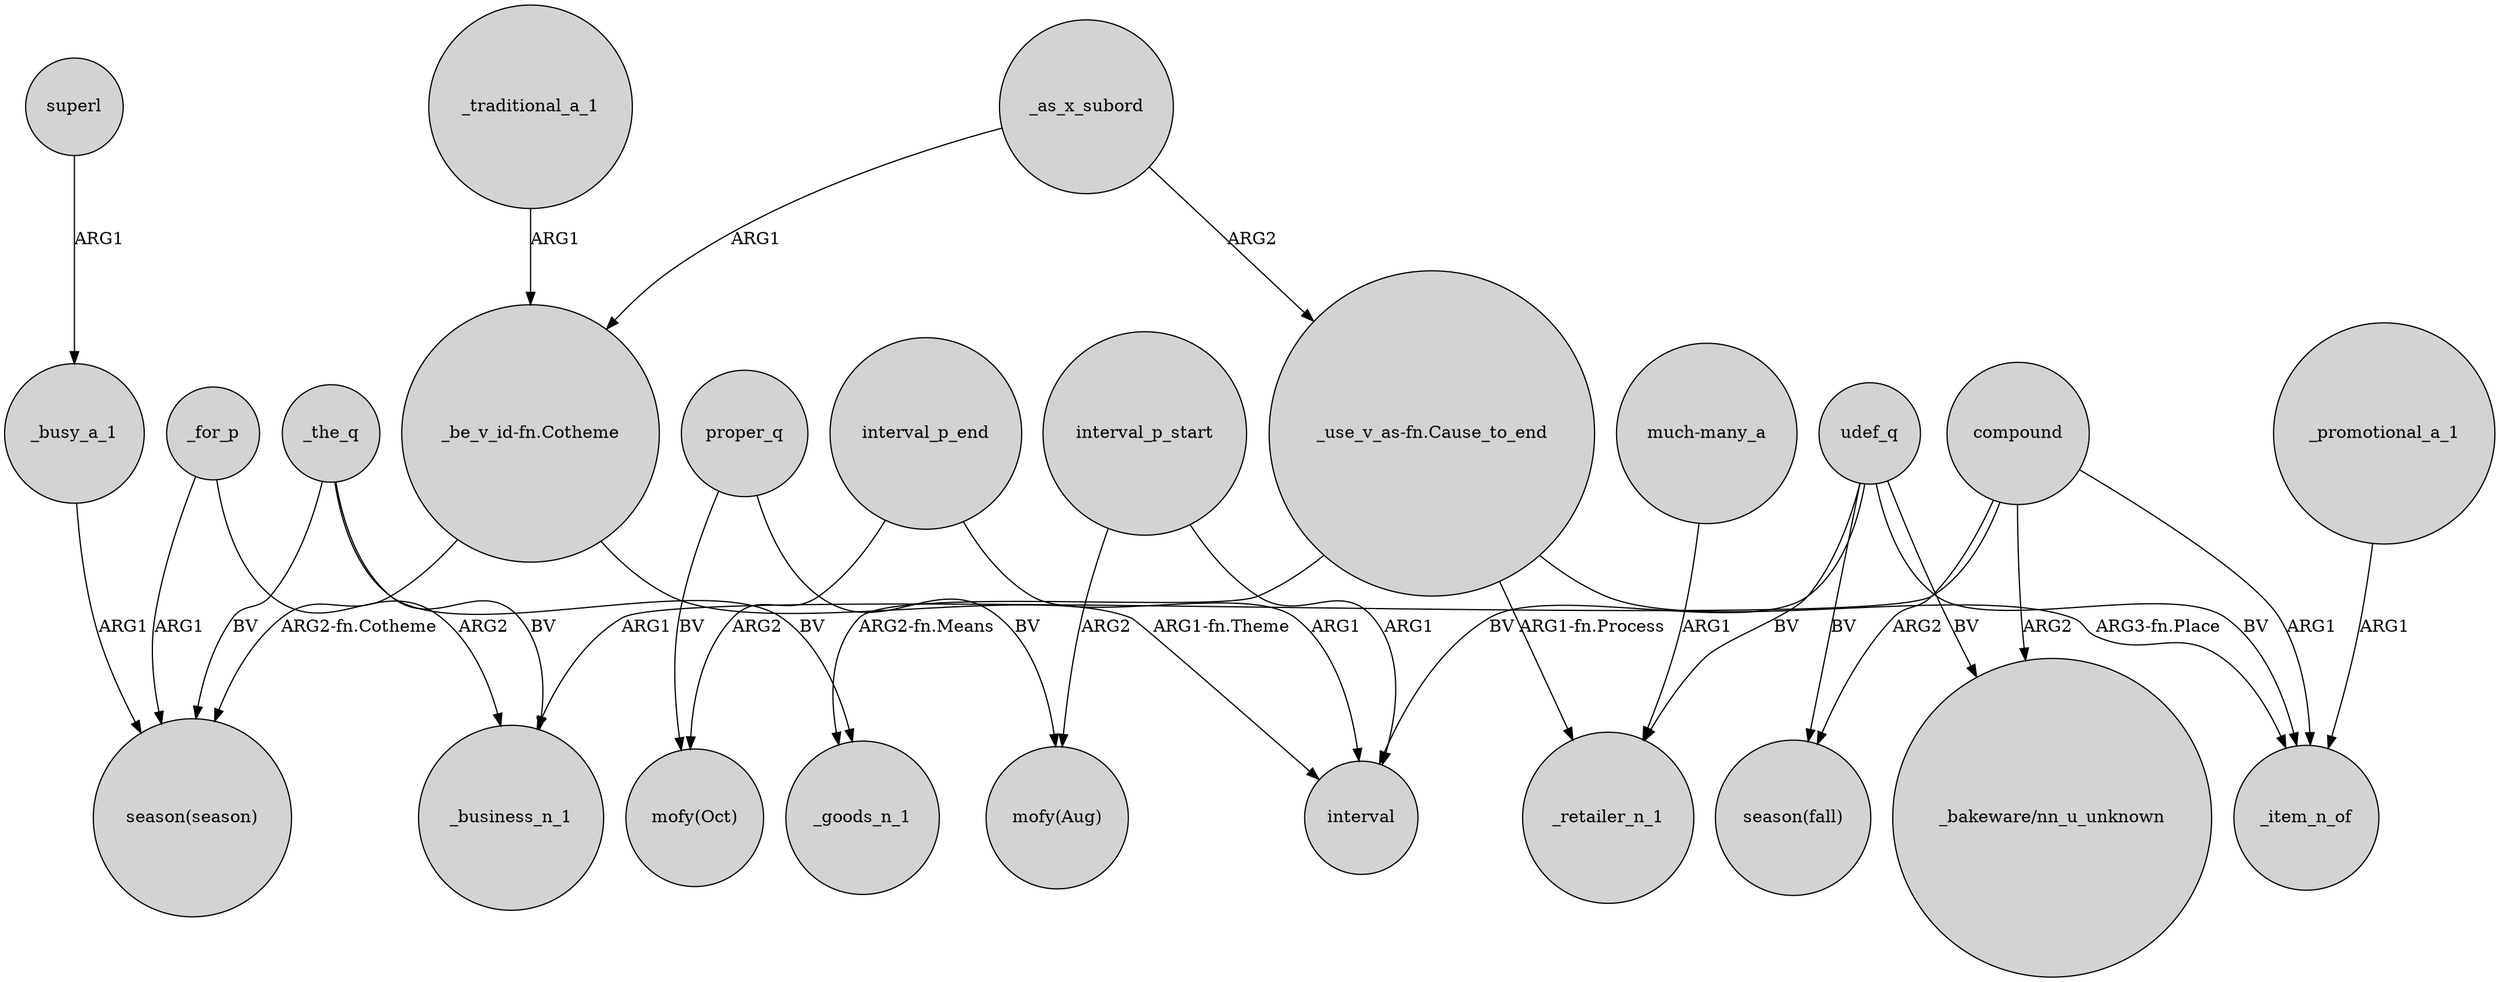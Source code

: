 digraph {
	node [shape=circle style=filled]
	"much-many_a" -> _retailer_n_1 [label=ARG1]
	interval_p_end -> "mofy(Oct)" [label=ARG2]
	_for_p -> _business_n_1 [label=ARG2]
	_for_p -> "season(season)" [label=ARG1]
	_the_q -> _goods_n_1 [label=BV]
	_the_q -> _business_n_1 [label=BV]
	"_use_v_as-fn.Cause_to_end" -> _item_n_of [label="ARG3-fn.Place"]
	proper_q -> "mofy(Aug)" [label=BV]
	udef_q -> interval [label=BV]
	_busy_a_1 -> "season(season)" [label=ARG1]
	interval_p_start -> interval [label=ARG1]
	_as_x_subord -> "_use_v_as-fn.Cause_to_end" [label=ARG2]
	superl -> _busy_a_1 [label=ARG1]
	"_be_v_id-fn.Cotheme" -> "season(season)" [label="ARG2-fn.Cotheme"]
	compound -> _item_n_of [label=ARG1]
	_promotional_a_1 -> _item_n_of [label=ARG1]
	"_be_v_id-fn.Cotheme" -> interval [label="ARG1-fn.Theme"]
	udef_q -> "_bakeware/nn_u_unknown" [label=BV]
	_traditional_a_1 -> "_be_v_id-fn.Cotheme" [label=ARG1]
	_as_x_subord -> "_be_v_id-fn.Cotheme" [label=ARG1]
	compound -> "season(fall)" [label=ARG2]
	compound -> "_bakeware/nn_u_unknown" [label=ARG2]
	"_use_v_as-fn.Cause_to_end" -> _goods_n_1 [label="ARG2-fn.Means"]
	interval_p_end -> interval [label=ARG1]
	udef_q -> "season(fall)" [label=BV]
	proper_q -> "mofy(Oct)" [label=BV]
	udef_q -> _retailer_n_1 [label=BV]
	interval_p_start -> "mofy(Aug)" [label=ARG2]
	compound -> _business_n_1 [label=ARG1]
	"_use_v_as-fn.Cause_to_end" -> _retailer_n_1 [label="ARG1-fn.Process"]
	udef_q -> _item_n_of [label=BV]
	_the_q -> "season(season)" [label=BV]
}
